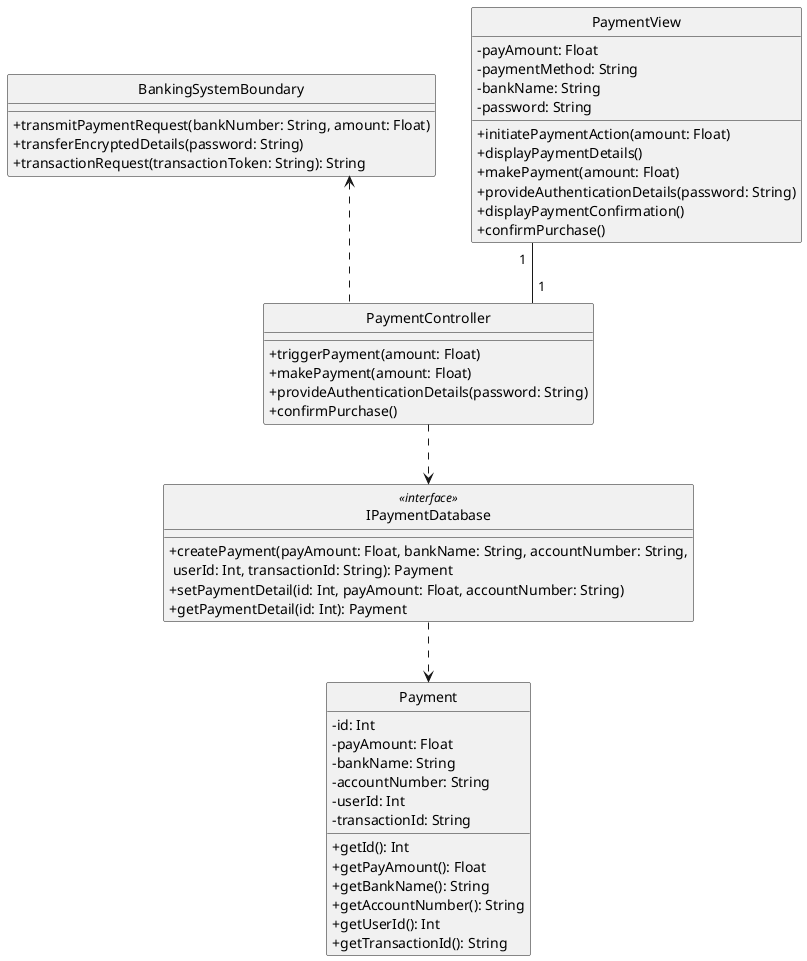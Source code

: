 @startuml 
skinparam classAttributeIconSize 0
skinparam linetype ortho
hide circle
class PaymentView {
    - payAmount: Float
    - paymentMethod: String
    - bankName: String
    - password: String

    + initiatePaymentAction(amount: Float)
    + displayPaymentDetails()
    + makePayment(amount: Float)
    + provideAuthenticationDetails(password: String)
    + displayPaymentConfirmation()
    + confirmPurchase()

    }

class PaymentController {
    + triggerPayment(amount: Float)
    + makePayment(amount: Float)
    + provideAuthenticationDetails(password: String)
    + confirmPurchase()

    }

class Payment {
    - id: Int
    - payAmount: Float
    - bankName: String
    - accountNumber: String
    - userId: Int
    - transactionId: String

    + getId(): Int
    + getPayAmount(): Float
    + getBankName(): String
    + getAccountNumber(): String
    + getUserId(): Int
    + getTransactionId(): String

    }

class BankingSystemBoundary {
    + transmitPaymentRequest(bankNumber: String, amount: Float)
    + transferEncryptedDetails(password: String)
    + transactionRequest(transactionToken: String): String

    }

class IPaymentDatabase <<interface>> {
    + createPayment(payAmount: Float, bankName: String, accountNumber: String,\n userId: Int, transactionId: String): Payment
    + setPaymentDetail(id: Int, payAmount: Float, accountNumber: String)
    + getPaymentDetail(id: Int): Payment
    }

PaymentView "1" -d- "1" PaymentController

PaymentController ..d> IPaymentDatabase

PaymentController ..u> BankingSystemBoundary

IPaymentDatabase ..d> Payment

@enduml